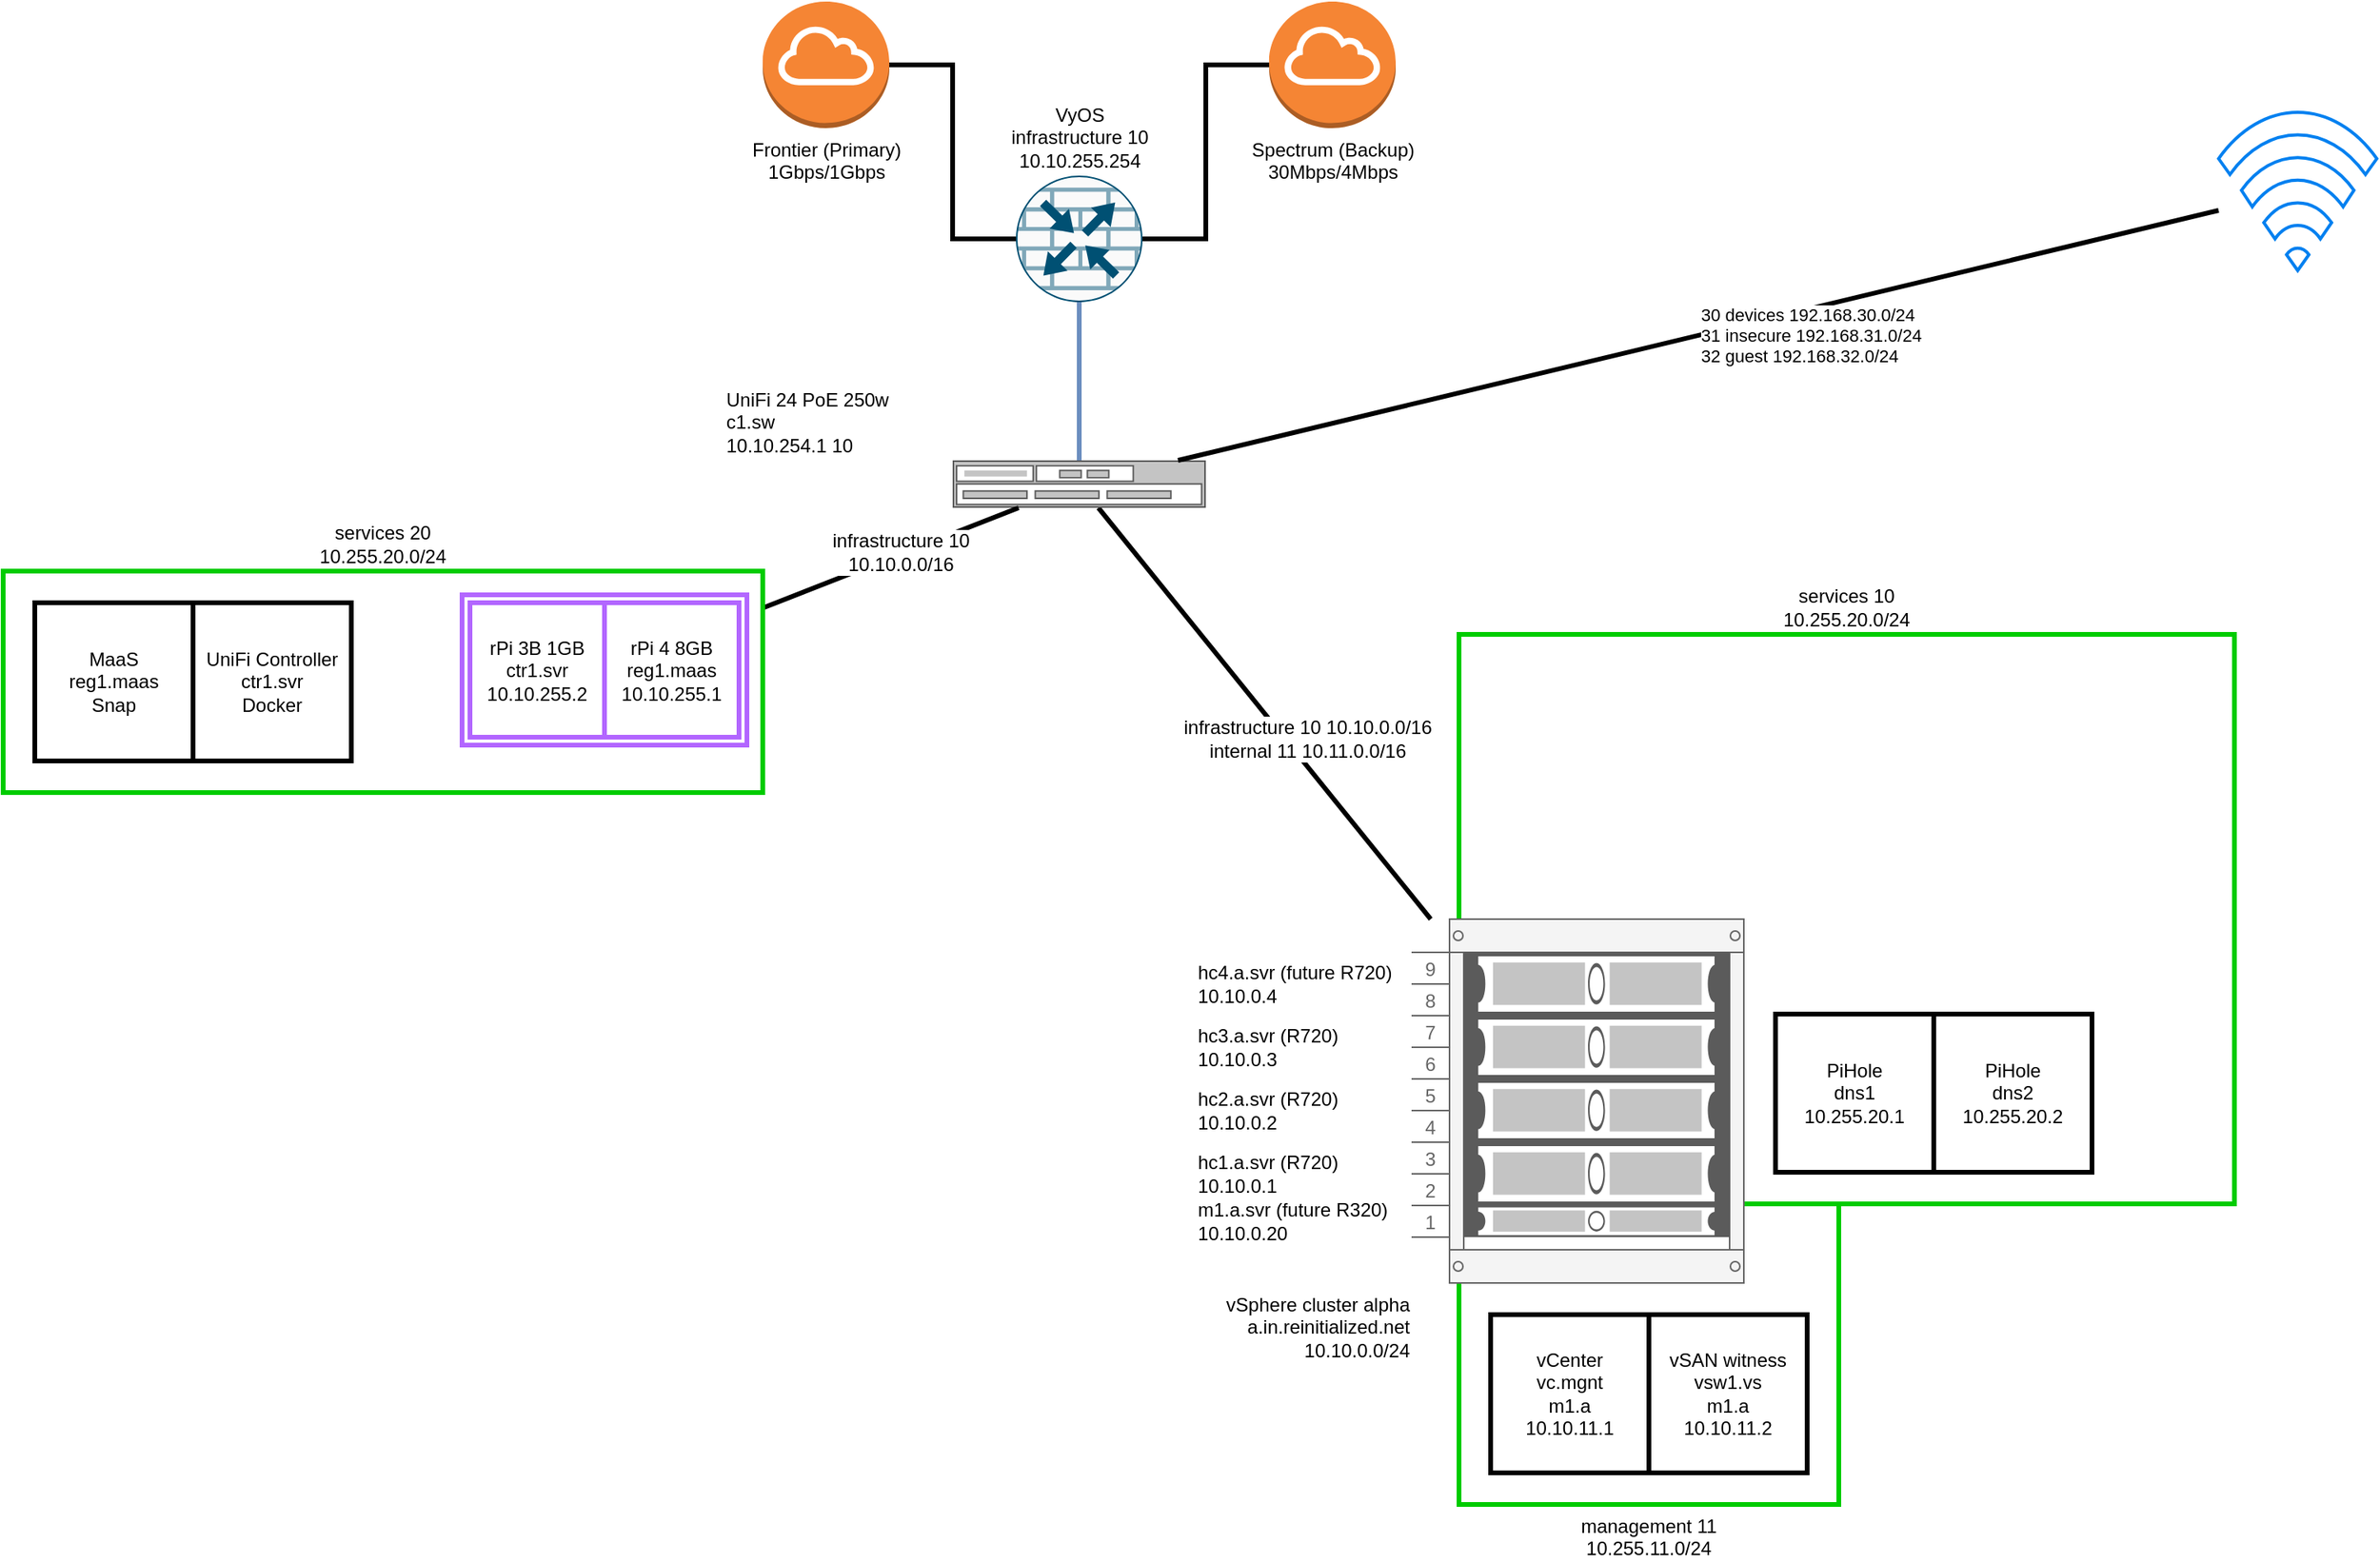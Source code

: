 <mxfile version="14.1.8" type="device"><diagram id="b2H9v9Kq8-YH48wlZnhs" name="Page-1"><mxGraphModel dx="3220" dy="1360" grid="1" gridSize="10" guides="1" tooltips="1" connect="1" arrows="1" fold="1" page="1" pageScale="1" pageWidth="850" pageHeight="1100" math="0" shadow="0"><root><mxCell id="0"/><mxCell id="1" parent="0"/><mxCell id="gfJb6bzFkoz_pPofSRmK-44" value="management 11&lt;br&gt;10.255.11.0/24" style="rounded=0;whiteSpace=wrap;html=1;fontFamily=Helvetica;fontSize=12;strokeWidth=3;labelBackgroundColor=#ffffff;labelPosition=center;verticalLabelPosition=bottom;align=center;verticalAlign=top;strokeColor=#00CC00;" parent="1" vertex="1"><mxGeometry x="560" y="800" width="240" height="190" as="geometry"/></mxCell><mxCell id="gfJb6bzFkoz_pPofSRmK-43" value="services 10&lt;br&gt;10.255.20.0/24" style="rounded=0;whiteSpace=wrap;html=1;fontFamily=Helvetica;fontSize=12;strokeWidth=3;labelBackgroundColor=#ffffff;labelPosition=center;verticalLabelPosition=top;align=center;verticalAlign=bottom;strokeColor=#00CC00;" parent="1" vertex="1"><mxGeometry x="560" y="440" width="490" height="360" as="geometry"/></mxCell><mxCell id="gfJb6bzFkoz_pPofSRmK-23" style="edgeStyle=orthogonalEdgeStyle;rounded=0;orthogonalLoop=1;jettySize=auto;html=1;exitX=1;exitY=0.5;exitDx=0;exitDy=0;exitPerimeter=0;entryX=0;entryY=0.5;entryDx=0;entryDy=0;entryPerimeter=0;endArrow=none;endFill=0;strokeWidth=3;" parent="1" source="gfJb6bzFkoz_pPofSRmK-2" target="gfJb6bzFkoz_pPofSRmK-4" edge="1"><mxGeometry relative="1" as="geometry"/></mxCell><mxCell id="gfJb6bzFkoz_pPofSRmK-2" value="Frontier (Primary)&lt;br&gt;1Gbps/1Gbps" style="outlineConnect=0;dashed=0;verticalLabelPosition=bottom;verticalAlign=top;align=center;html=1;shape=mxgraph.aws3.internet_gateway;fillColor=#F58534;gradientColor=none;" parent="1" vertex="1"><mxGeometry x="120" y="40" width="80" height="80" as="geometry"/></mxCell><mxCell id="gfJb6bzFkoz_pPofSRmK-24" style="edgeStyle=orthogonalEdgeStyle;rounded=0;orthogonalLoop=1;jettySize=auto;html=1;exitX=0;exitY=0.5;exitDx=0;exitDy=0;exitPerimeter=0;entryX=1;entryY=0.5;entryDx=0;entryDy=0;entryPerimeter=0;endArrow=none;endFill=0;strokeWidth=3;" parent="1" source="gfJb6bzFkoz_pPofSRmK-3" target="gfJb6bzFkoz_pPofSRmK-4" edge="1"><mxGeometry relative="1" as="geometry"/></mxCell><mxCell id="gfJb6bzFkoz_pPofSRmK-3" value="Spectrum (Backup)&lt;br&gt;30Mbps/4Mbps" style="outlineConnect=0;dashed=0;verticalLabelPosition=bottom;verticalAlign=top;align=center;html=1;shape=mxgraph.aws3.internet_gateway;fillColor=#F58534;gradientColor=none;" parent="1" vertex="1"><mxGeometry x="440" y="40" width="80" height="80" as="geometry"/></mxCell><mxCell id="gfJb6bzFkoz_pPofSRmK-26" style="edgeStyle=orthogonalEdgeStyle;rounded=0;orthogonalLoop=1;jettySize=auto;html=1;exitX=0.5;exitY=1;exitDx=0;exitDy=0;exitPerimeter=0;endArrow=none;endFill=0;strokeWidth=3;fillColor=#dae8fc;strokeColor=#6c8ebf;" parent="1" source="gfJb6bzFkoz_pPofSRmK-4" target="gfJb6bzFkoz_pPofSRmK-25" edge="1"><mxGeometry relative="1" as="geometry"/></mxCell><mxCell id="gfJb6bzFkoz_pPofSRmK-4" value="VyOS&lt;br&gt;infrastructure 10&lt;br&gt;10.10.255.254" style="points=[[0.5,0,0],[1,0.5,0],[0.5,1,0],[0,0.5,0],[0.145,0.145,0],[0.856,0.145,0],[0.855,0.856,0],[0.145,0.855,0]];verticalLabelPosition=top;html=1;verticalAlign=bottom;aspect=fixed;align=center;pointerEvents=1;shape=mxgraph.cisco19.rect;prIcon=router_with_firewall;fillColor=#FAFAFA;strokeColor=#005073;labelPosition=center;fontStyle=0;fontSize=12;fontFamily=Helvetica;" parent="1" vertex="1"><mxGeometry x="280" y="150" width="80" height="80" as="geometry"/></mxCell><mxCell id="gfJb6bzFkoz_pPofSRmK-31" style="edgeStyle=none;rounded=0;orthogonalLoop=1;jettySize=auto;html=1;endArrow=none;endFill=0;strokeWidth=3;fontFamily=Comic Sans MS;fontSize=12;fontColor=#000000;" parent="1" source="gfJb6bzFkoz_pPofSRmK-25" target="gfJb6bzFkoz_pPofSRmK-6" edge="1"><mxGeometry relative="1" as="geometry"/></mxCell><mxCell id="gfJb6bzFkoz_pPofSRmK-33" value="infrastructure 10 10.10.0.0/16&lt;br&gt;internal 11 10.11.0.0/16&lt;br&gt;" style="edgeLabel;html=1;align=center;verticalAlign=bottom;resizable=0;points=[];fontSize=12;fontFamily=Helvetica;fontColor=#000000;labelPosition=center;verticalLabelPosition=top;" parent="gfJb6bzFkoz_pPofSRmK-31" vertex="1" connectable="0"><mxGeometry x="0.252" relative="1" as="geometry"><mxPoint as="offset"/></mxGeometry></mxCell><mxCell id="gfJb6bzFkoz_pPofSRmK-25" value="UniFi 24 PoE 250w&lt;br&gt;c1.sw&lt;br&gt;10.10.254.1 10" style="strokeColor=#666666;html=1;labelPosition=left;align=left;spacingLeft=15;shadow=0;dashed=0;outlineConnect=0;shape=mxgraph.rack.general.switches_1;perimeterSpacing=0;verticalLabelPosition=top;verticalAlign=bottom;" parent="1" vertex="1"><mxGeometry x="240" y="330" width="160" height="30" as="geometry"/></mxCell><mxCell id="gfJb6bzFkoz_pPofSRmK-35" style="edgeStyle=none;rounded=0;orthogonalLoop=1;jettySize=auto;html=1;endArrow=none;endFill=0;strokeWidth=3;fontFamily=Helvetica;fontSize=12;fontColor=#000000;" parent="1" source="gfJb6bzFkoz_pPofSRmK-28" target="gfJb6bzFkoz_pPofSRmK-25" edge="1"><mxGeometry relative="1" as="geometry"/></mxCell><mxCell id="gfJb6bzFkoz_pPofSRmK-36" value="infrastructure 10&lt;br&gt;10.10.0.0/16" style="edgeLabel;html=1;align=center;verticalAlign=middle;resizable=0;points=[];fontSize=12;fontFamily=Helvetica;fontColor=#000000;" parent="gfJb6bzFkoz_pPofSRmK-35" vertex="1" connectable="0"><mxGeometry x="0.139" y="2" relative="1" as="geometry"><mxPoint y="1" as="offset"/></mxGeometry></mxCell><mxCell id="gfJb6bzFkoz_pPofSRmK-40" value="services 20&lt;br&gt;10.255.20.0/24" style="rounded=0;whiteSpace=wrap;html=1;fontFamily=Helvetica;fontSize=12;strokeWidth=3;labelBackgroundColor=#ffffff;labelPosition=center;verticalLabelPosition=top;align=center;verticalAlign=bottom;strokeColor=#00CC00;" parent="1" vertex="1"><mxGeometry x="-360" y="400" width="480" height="140" as="geometry"/></mxCell><mxCell id="gfJb6bzFkoz_pPofSRmK-28" value="" style="rounded=0;whiteSpace=wrap;html=1;fontFamily=Helvetica;fontSize=12;strokeColor=#B266FF;strokeWidth=3;labelBackgroundColor=#ffffff;labelPosition=center;verticalLabelPosition=bottom;align=center;verticalAlign=top;" parent="1" vertex="1"><mxGeometry x="-70" y="415" width="180" height="95" as="geometry"/></mxCell><mxCell id="gfJb6bzFkoz_pPofSRmK-6" value="vSphere cluster alpha&lt;br&gt;a.in.reinitialized.net&lt;br&gt;10.10.0.0/24" style="strokeColor=#666666;html=1;verticalLabelPosition=bottom;labelBackgroundColor=#ffffff;verticalAlign=top;outlineConnect=0;shadow=0;dashed=0;shape=mxgraph.rackGeneral.container;fillColor2=#f4f4f4;container=1;collapsible=0;childLayout=rack;allowGaps=1;marginLeft=33;marginRight=9;marginTop=21;marginBottom=22;textColor=#666666;numDisp=ascend;labelPosition=left;align=right;" parent="1" vertex="1"><mxGeometry x="530" y="620" width="210" height="230" as="geometry"/></mxCell><mxCell id="gfJb6bzFkoz_pPofSRmK-30" value="hc4.a.svr (future R720)&lt;br&gt;10.10.0.4" style="strokeColor=#666666;html=1;labelPosition=left;align=left;spacingLeft=0;shadow=0;dashed=0;outlineConnect=0;shape=mxgraph.rack.general.1u_rack_server;verticalLabelPosition=middle;verticalAlign=middle;horizontal=1;textDirection=ltr;spacing=0;" parent="gfJb6bzFkoz_pPofSRmK-6" vertex="1"><mxGeometry x="33" y="21" width="168" height="40" as="geometry"/></mxCell><mxCell id="gfJb6bzFkoz_pPofSRmK-10" value="hc3.a.svr (R720)&lt;br&gt;10.10.0.3" style="strokeColor=#666666;html=1;labelPosition=left;align=left;spacingLeft=0;shadow=0;dashed=0;outlineConnect=0;shape=mxgraph.rack.general.1u_rack_server;verticalLabelPosition=middle;verticalAlign=middle;spacing=0;" parent="gfJb6bzFkoz_pPofSRmK-6" vertex="1"><mxGeometry x="33" y="61" width="168" height="40" as="geometry"/></mxCell><mxCell id="gfJb6bzFkoz_pPofSRmK-7" value="m1.a.svr (future R320)&lt;br&gt;10.10.0.20" style="strokeColor=#666666;html=1;labelPosition=left;align=left;spacingLeft=0;shadow=0;dashed=0;outlineConnect=0;shape=mxgraph.rack.general.1u_rack_server;verticalLabelPosition=middle;verticalAlign=middle;spacing=0;" parent="gfJb6bzFkoz_pPofSRmK-6" vertex="1"><mxGeometry x="33" y="181" width="168" height="20" as="geometry"/></mxCell><mxCell id="gfJb6bzFkoz_pPofSRmK-8" value="hc1.a.svr (R720)&lt;br&gt;10.10.0.1" style="strokeColor=#666666;html=1;labelPosition=left;align=left;spacingLeft=0;shadow=0;dashed=0;outlineConnect=0;shape=mxgraph.rack.general.1u_rack_server;verticalLabelPosition=middle;verticalAlign=middle;spacing=0;" parent="gfJb6bzFkoz_pPofSRmK-6" vertex="1"><mxGeometry x="33" y="141" width="168" height="40" as="geometry"/></mxCell><mxCell id="gfJb6bzFkoz_pPofSRmK-9" value="hc2.a.svr (R720)&lt;br&gt;10.10.0.2" style="strokeColor=#666666;html=1;labelPosition=left;align=left;spacingLeft=0;shadow=0;dashed=0;outlineConnect=0;shape=mxgraph.rack.general.1u_rack_server;spacing=0;verticalLabelPosition=middle;verticalAlign=middle;" parent="gfJb6bzFkoz_pPofSRmK-6" vertex="1"><mxGeometry x="33" y="101" width="168" height="40" as="geometry"/></mxCell><mxCell id="z8v42ff2LE_aPReL2uDI-1" value="rPi 4 8GB&lt;br&gt;reg1.maas&lt;br&gt;10.10.255.1" style="whiteSpace=wrap;html=1;aspect=fixed;labelBackgroundColor=#ffffff;strokeColor=#B266FF;strokeWidth=3;fontFamily=Helvetica;fontSize=12;fontColor=#000000;" vertex="1" parent="1"><mxGeometry x="20" y="420" width="85" height="85" as="geometry"/></mxCell><mxCell id="z8v42ff2LE_aPReL2uDI-2" value="rPi 3B 1GB&lt;br&gt;ctr1.svr&lt;br&gt;10.10.255.2" style="whiteSpace=wrap;html=1;aspect=fixed;labelBackgroundColor=#ffffff;strokeColor=#B266FF;strokeWidth=3;fontFamily=Helvetica;fontSize=12;fontColor=#000000;fillColor=none;" vertex="1" parent="1"><mxGeometry x="-65" y="420" width="85" height="85" as="geometry"/></mxCell><mxCell id="z8v42ff2LE_aPReL2uDI-5" value="MaaS&lt;br&gt;reg1.maas&lt;br&gt;Snap" style="whiteSpace=wrap;html=1;aspect=fixed;labelBackgroundColor=#ffffff;strokeWidth=3;fontFamily=Helvetica;fontSize=12;" vertex="1" parent="1"><mxGeometry x="-340" y="420" width="100" height="100" as="geometry"/></mxCell><mxCell id="z8v42ff2LE_aPReL2uDI-7" value="UniFi Controller&lt;br&gt;ctr1.svr&lt;br&gt;Docker" style="whiteSpace=wrap;html=1;aspect=fixed;labelBackgroundColor=#ffffff;strokeWidth=3;fontFamily=Helvetica;fontSize=12;" vertex="1" parent="1"><mxGeometry x="-240" y="420" width="100" height="100" as="geometry"/></mxCell><mxCell id="z8v42ff2LE_aPReL2uDI-8" value="vCenter&lt;br&gt;vc.mgnt&lt;br&gt;m1.a&lt;br&gt;10.10.11.1" style="whiteSpace=wrap;html=1;aspect=fixed;labelBackgroundColor=#ffffff;strokeWidth=3;fontFamily=Helvetica;fontSize=12;" vertex="1" parent="1"><mxGeometry x="580" y="870" width="100" height="100" as="geometry"/></mxCell><mxCell id="z8v42ff2LE_aPReL2uDI-14" value="vSAN witness&lt;br&gt;vsw1.vs&lt;br&gt;m1.a&lt;br&gt;10.10.11.2" style="whiteSpace=wrap;html=1;aspect=fixed;labelBackgroundColor=#ffffff;strokeWidth=3;fontFamily=Helvetica;fontSize=12;" vertex="1" parent="1"><mxGeometry x="680" y="870" width="100" height="100" as="geometry"/></mxCell><mxCell id="z8v42ff2LE_aPReL2uDI-15" value="PiHole&lt;br&gt;dns1&lt;br&gt;10.255.20.1" style="whiteSpace=wrap;html=1;aspect=fixed;labelBackgroundColor=#ffffff;strokeWidth=3;fontFamily=Helvetica;fontSize=12;" vertex="1" parent="1"><mxGeometry x="760" y="680" width="100" height="100" as="geometry"/></mxCell><mxCell id="z8v42ff2LE_aPReL2uDI-16" value="PiHole&lt;br&gt;dns2&lt;br&gt;10.255.20.2" style="whiteSpace=wrap;html=1;aspect=fixed;labelBackgroundColor=#ffffff;strokeWidth=3;fontFamily=Helvetica;fontSize=12;" vertex="1" parent="1"><mxGeometry x="860" y="680" width="100" height="100" as="geometry"/></mxCell><mxCell id="z8v42ff2LE_aPReL2uDI-28" value="30 devices 192.168.30.0/24&lt;br&gt;31 insecure 192.168.31.0/24&lt;br&gt;32 guest 192.168.32.0/24" style="rounded=0;sketch=0;orthogonalLoop=1;jettySize=auto;html=1;shadow=0;endArrow=none;endFill=0;strokeWidth=3;align=left;" edge="1" parent="1" source="z8v42ff2LE_aPReL2uDI-27" target="gfJb6bzFkoz_pPofSRmK-25"><mxGeometry relative="1" as="geometry"/></mxCell><mxCell id="z8v42ff2LE_aPReL2uDI-27" value="" style="html=1;verticalLabelPosition=bottom;align=center;labelBackgroundColor=#ffffff;verticalAlign=top;strokeWidth=2;strokeColor=#0080F0;shadow=0;dashed=0;shape=mxgraph.ios7.icons.wifi;pointerEvents=1;fillColor=none;" vertex="1" parent="1"><mxGeometry x="1040" y="110" width="100" height="100" as="geometry"/></mxCell></root></mxGraphModel></diagram></mxfile>